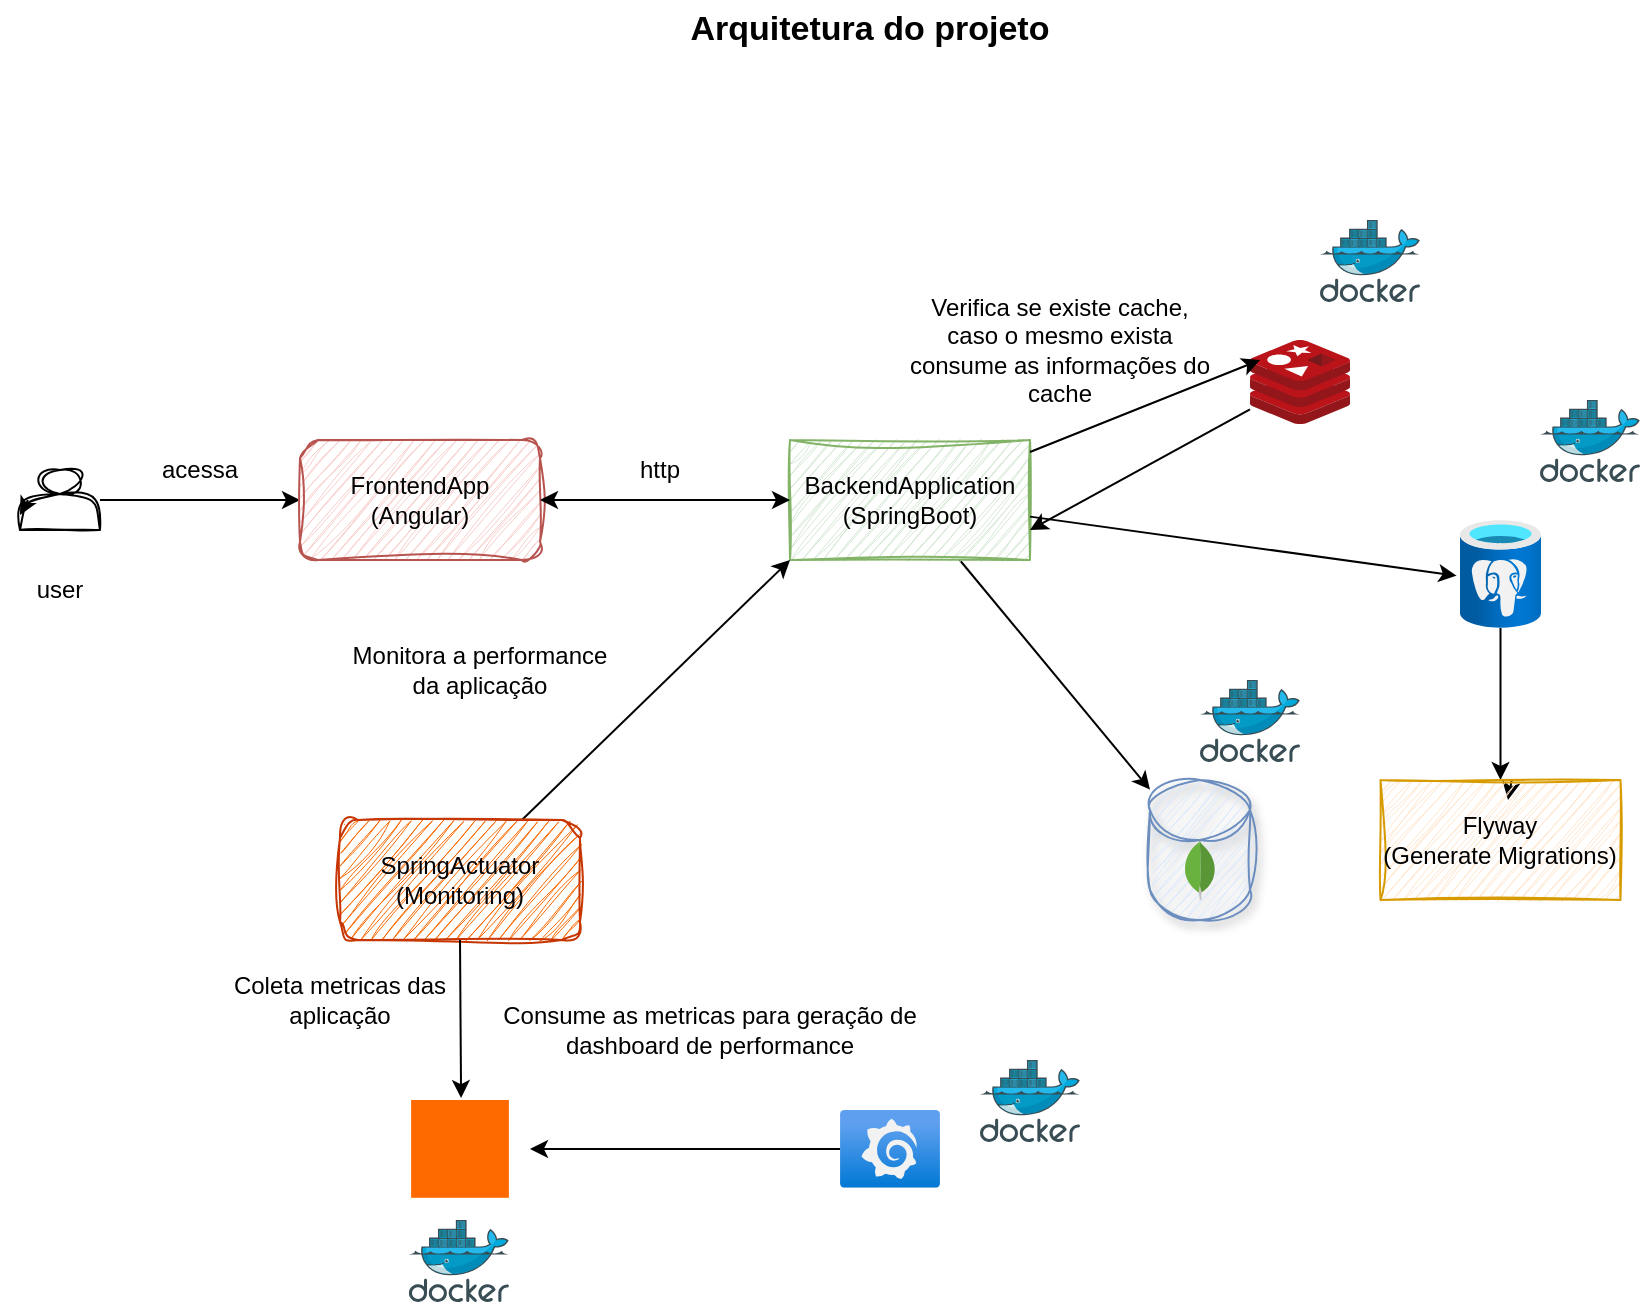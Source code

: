 <mxfile>
    <diagram id="NbaGZIaMYxj0_IyiXkjo" name="Page-1">
        <mxGraphModel dx="1051" dy="795" grid="1" gridSize="10" guides="1" tooltips="1" connect="1" arrows="1" fold="1" page="1" pageScale="1" pageWidth="850" pageHeight="1100" math="0" shadow="0">
            <root>
                <mxCell id="0"/>
                <mxCell id="1" parent="0"/>
                <mxCell id="2" value="&lt;span style=&quot;font-size: 17px;&quot;&gt;&lt;b&gt;Arquitetura do projeto&lt;/b&gt;&lt;/span&gt;" style="text;html=1;align=center;verticalAlign=middle;whiteSpace=wrap;rounded=0;" parent="1" vertex="1">
                    <mxGeometry x="340" y="50" width="250" height="30" as="geometry"/>
                </mxCell>
                <mxCell id="29" style="edgeStyle=none;html=1;orthogonalLoop=0;" parent="1" source="25" target="27" edge="1">
                    <mxGeometry relative="1" as="geometry"/>
                </mxCell>
                <mxCell id="25" value="" style="shape=actor;whiteSpace=wrap;html=1;sketch=1;curveFitting=1;jiggle=2;" parent="1" vertex="1">
                    <mxGeometry x="40" y="285" width="40" height="30" as="geometry"/>
                </mxCell>
                <mxCell id="26" value="user" style="text;html=1;align=center;verticalAlign=middle;whiteSpace=wrap;rounded=0;" parent="1" vertex="1">
                    <mxGeometry x="30" y="330" width="60" height="30" as="geometry"/>
                </mxCell>
                <mxCell id="27" value="FrontendApp&lt;br&gt;(Angular)" style="rounded=1;whiteSpace=wrap;html=1;fillColor=#f8cecc;strokeColor=#b85450;sketch=1;curveFitting=1;jiggle=2;" parent="1" vertex="1">
                    <mxGeometry x="180" y="270" width="120" height="60" as="geometry"/>
                </mxCell>
                <mxCell id="28" style="edgeStyle=none;html=1;exitX=0.1;exitY=0.5;exitDx=0;exitDy=0;exitPerimeter=0;entryX=0;entryY=0.75;entryDx=0;entryDy=0;" parent="1" source="25" target="25" edge="1">
                    <mxGeometry relative="1" as="geometry"/>
                </mxCell>
                <mxCell id="30" value="acessa" style="text;html=1;align=center;verticalAlign=middle;whiteSpace=wrap;rounded=0;" parent="1" vertex="1">
                    <mxGeometry x="100" y="270" width="60" height="30" as="geometry"/>
                </mxCell>
                <mxCell id="63" style="edgeStyle=none;html=1;" parent="1" source="31" target="38" edge="1">
                    <mxGeometry relative="1" as="geometry"/>
                </mxCell>
                <mxCell id="31" value="BackendApplication&lt;br&gt;(SpringBoot)" style="rounded=0;whiteSpace=wrap;html=1;sketch=1;curveFitting=1;jiggle=2;fillColor=#d5e8d4;strokeColor=#82b366;" parent="1" vertex="1">
                    <mxGeometry x="425" y="270" width="120" height="60" as="geometry"/>
                </mxCell>
                <mxCell id="32" value="http" style="text;html=1;align=center;verticalAlign=middle;whiteSpace=wrap;rounded=0;" parent="1" vertex="1">
                    <mxGeometry x="330" y="270" width="60" height="30" as="geometry"/>
                </mxCell>
                <mxCell id="33" value="" style="endArrow=classic;startArrow=classic;html=1;entryX=0;entryY=0.5;entryDx=0;entryDy=0;exitX=1;exitY=0.5;exitDx=0;exitDy=0;" parent="1" source="27" target="31" edge="1">
                    <mxGeometry width="50" height="50" relative="1" as="geometry">
                        <mxPoint x="300" y="310" as="sourcePoint"/>
                        <mxPoint x="350" y="260" as="targetPoint"/>
                    </mxGeometry>
                </mxCell>
                <mxCell id="34" value="" style="image;sketch=0;aspect=fixed;html=1;points=[];align=center;fontSize=12;image=img/lib/mscae/Cache_Redis_Product.svg;" parent="1" vertex="1">
                    <mxGeometry x="655" y="220" width="50" height="42" as="geometry"/>
                </mxCell>
                <mxCell id="37" value="" style="image;aspect=fixed;html=1;points=[];align=center;fontSize=12;image=img/lib/azure2/databases/Azure_Database_PostgreSQL_Server.svg;" parent="1" vertex="1">
                    <mxGeometry x="760" y="310" width="40.5" height="54" as="geometry"/>
                </mxCell>
                <mxCell id="45" value="Verifica se existe cache,&lt;br&gt;&lt;div&gt;caso o mesmo exista consume as informações do cache&lt;/div&gt;" style="text;html=1;align=center;verticalAlign=middle;whiteSpace=wrap;rounded=0;" parent="1" vertex="1">
                    <mxGeometry x="480" y="210" width="160" height="30" as="geometry"/>
                </mxCell>
                <mxCell id="46" value="" style="group" parent="1" vertex="1" connectable="0">
                    <mxGeometry x="605" y="440" width="60" height="80" as="geometry"/>
                </mxCell>
                <mxCell id="38" value="" style="shape=cylinder3;whiteSpace=wrap;html=1;boundedLbl=1;backgroundOutline=1;size=15;fillColor=#dae8fc;strokeColor=#6c8ebf;shadow=1;sketch=1;curveFitting=1;jiggle=2;" parent="46" vertex="1">
                    <mxGeometry width="50" height="70" as="geometry"/>
                </mxCell>
                <mxCell id="41" value="" style="dashed=0;outlineConnect=0;html=1;align=center;labelPosition=center;verticalLabelPosition=bottom;verticalAlign=top;shape=mxgraph.weblogos.mongodb" parent="46" vertex="1">
                    <mxGeometry x="17" y="30" width="16" height="30" as="geometry"/>
                </mxCell>
                <mxCell id="48" style="edgeStyle=none;html=1;" parent="1" source="42" edge="1">
                    <mxGeometry relative="1" as="geometry">
                        <mxPoint x="784" y="450" as="targetPoint"/>
                    </mxGeometry>
                </mxCell>
                <mxCell id="78" style="edgeStyle=none;html=1;entryX=0;entryY=1;entryDx=0;entryDy=0;" parent="1" source="53" target="31" edge="1">
                    <mxGeometry relative="1" as="geometry"/>
                </mxCell>
                <mxCell id="53" value="SpringActuator&lt;br&gt;(Monitoring)" style="rounded=1;whiteSpace=wrap;html=1;fillColor=#fa6800;fontColor=#000000;strokeColor=#C73500;sketch=1;curveFitting=1;jiggle=2;" parent="1" vertex="1">
                    <mxGeometry x="200" y="460" width="120" height="60" as="geometry"/>
                </mxCell>
                <mxCell id="54" style="edgeStyle=none;html=1;entryX=0.1;entryY=0.238;entryDx=0;entryDy=0;entryPerimeter=0;" parent="1" source="31" target="34" edge="1">
                    <mxGeometry relative="1" as="geometry"/>
                </mxCell>
                <mxCell id="56" style="edgeStyle=none;html=1;entryX=-0.042;entryY=0.516;entryDx=0;entryDy=0;entryPerimeter=0;" parent="1" source="31" target="37" edge="1">
                    <mxGeometry relative="1" as="geometry"/>
                </mxCell>
                <mxCell id="55" style="edgeStyle=none;html=1;entryX=1;entryY=0.75;entryDx=0;entryDy=0;" parent="1" source="34" target="31" edge="1">
                    <mxGeometry relative="1" as="geometry"/>
                </mxCell>
                <mxCell id="59" value="" style="image;sketch=0;aspect=fixed;html=1;points=[];align=center;fontSize=12;image=img/lib/mscae/Docker.svg;" parent="1" vertex="1">
                    <mxGeometry x="690" y="160" width="50" height="41" as="geometry"/>
                </mxCell>
                <mxCell id="61" value="" style="edgeStyle=none;html=1;" parent="1" source="37" target="42" edge="1">
                    <mxGeometry relative="1" as="geometry">
                        <mxPoint x="781" y="364" as="sourcePoint"/>
                        <mxPoint x="784" y="450" as="targetPoint"/>
                    </mxGeometry>
                </mxCell>
                <mxCell id="42" value="Flyway&lt;br&gt;(Generate Migrations)" style="rounded=0;whiteSpace=wrap;html=1;fillColor=#ffe6cc;strokeColor=#d79b00;sketch=1;curveFitting=1;jiggle=2;" parent="1" vertex="1">
                    <mxGeometry x="720.25" y="440" width="120" height="60" as="geometry"/>
                </mxCell>
                <mxCell id="62" value="" style="image;sketch=0;aspect=fixed;html=1;points=[];align=center;fontSize=12;image=img/lib/mscae/Docker.svg;" parent="1" vertex="1">
                    <mxGeometry x="800" y="250" width="50" height="41" as="geometry"/>
                </mxCell>
                <mxCell id="65" value="" style="image;sketch=0;aspect=fixed;html=1;points=[];align=center;fontSize=12;image=img/lib/mscae/Docker.svg;" parent="1" vertex="1">
                    <mxGeometry x="630" y="390" width="50" height="41" as="geometry"/>
                </mxCell>
                <mxCell id="67" value="" style="points=[];aspect=fixed;html=1;align=center;shadow=0;dashed=0;fillColor=#FF6A00;strokeColor=none;shape=mxgraph.alibaba_cloud.prometheus;" parent="1" vertex="1">
                    <mxGeometry x="235.55" y="600" width="48.9" height="48.9" as="geometry"/>
                </mxCell>
                <mxCell id="69" style="edgeStyle=none;html=1;entryX=0.511;entryY=-0.02;entryDx=0;entryDy=0;entryPerimeter=0;exitX=0.5;exitY=1;exitDx=0;exitDy=0;" parent="1" source="53" target="67" edge="1">
                    <mxGeometry relative="1" as="geometry"/>
                </mxCell>
                <mxCell id="70" value="Coleta metricas das aplicação" style="text;html=1;align=center;verticalAlign=middle;whiteSpace=wrap;rounded=0;" parent="1" vertex="1">
                    <mxGeometry x="140" y="535" width="120" height="30" as="geometry"/>
                </mxCell>
                <mxCell id="71" value="" style="image;sketch=0;aspect=fixed;html=1;points=[];align=center;fontSize=12;image=img/lib/mscae/Docker.svg;" parent="1" vertex="1">
                    <mxGeometry x="234.45" y="660" width="50" height="41" as="geometry"/>
                </mxCell>
                <mxCell id="74" style="edgeStyle=none;html=1;entryX=1;entryY=0.5;entryDx=0;entryDy=0;" parent="1" source="72" edge="1">
                    <mxGeometry relative="1" as="geometry">
                        <mxPoint x="295" y="624.45" as="targetPoint"/>
                    </mxGeometry>
                </mxCell>
                <mxCell id="72" value="" style="image;aspect=fixed;html=1;points=[];align=center;fontSize=12;image=img/lib/azure2/other/Grafana.svg;" parent="1" vertex="1">
                    <mxGeometry x="450" y="605.04" width="50" height="38.83" as="geometry"/>
                </mxCell>
                <mxCell id="75" value="Consume as metricas para geração de dashboard de performance" style="text;html=1;align=center;verticalAlign=middle;whiteSpace=wrap;rounded=0;" parent="1" vertex="1">
                    <mxGeometry x="270" y="550" width="230" height="30" as="geometry"/>
                </mxCell>
                <mxCell id="76" value="Monitora a performance da aplicação" style="text;html=1;align=center;verticalAlign=middle;whiteSpace=wrap;rounded=0;" parent="1" vertex="1">
                    <mxGeometry x="200" y="370" width="140" height="30" as="geometry"/>
                </mxCell>
                <mxCell id="79" value="" style="image;sketch=0;aspect=fixed;html=1;points=[];align=center;fontSize=12;image=img/lib/mscae/Docker.svg;" vertex="1" parent="1">
                    <mxGeometry x="520" y="580" width="50" height="41" as="geometry"/>
                </mxCell>
            </root>
        </mxGraphModel>
    </diagram>
</mxfile>